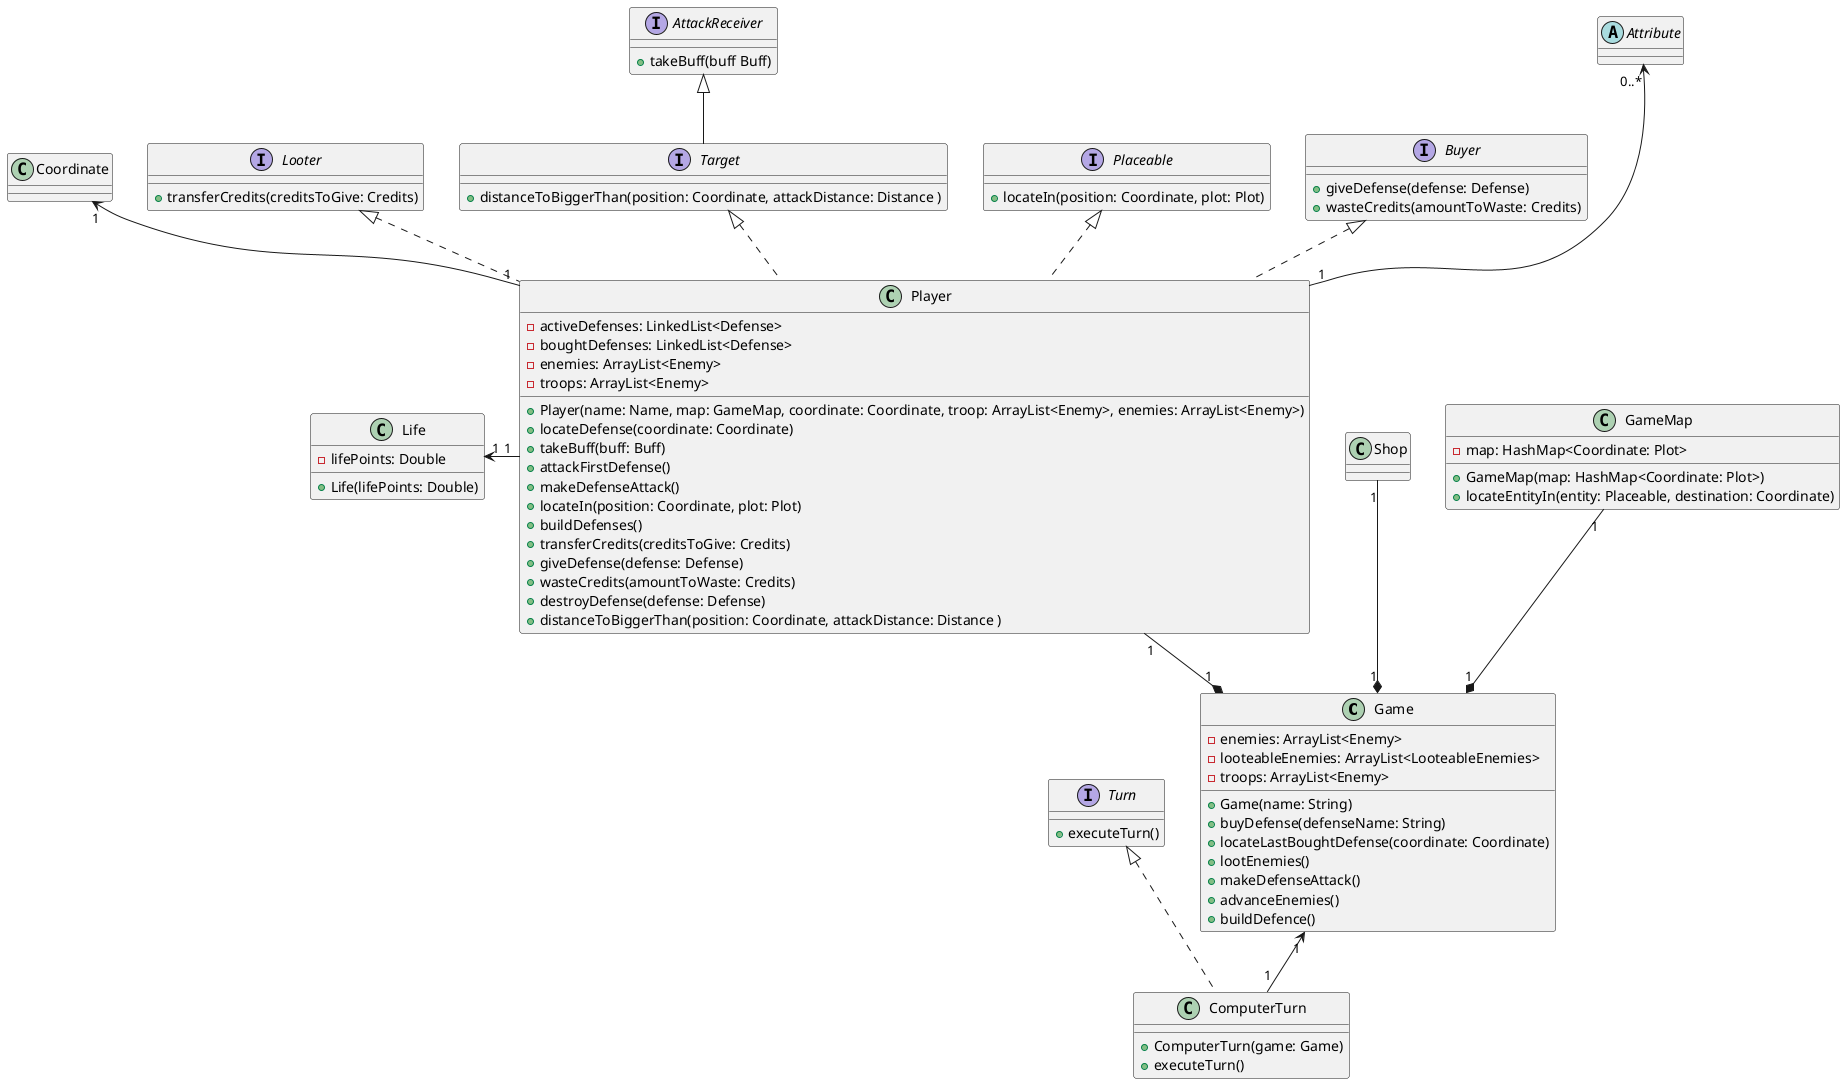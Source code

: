 @startuml
'https://plantuml.com/class-diagram

class Game{

    -enemies: ArrayList<Enemy>
    -looteableEnemies: ArrayList<LooteableEnemies>
    -troops: ArrayList<Enemy>


    +Game(name: String)
    +buyDefense(defenseName: String)
    +locateLastBoughtDefense(coordinate: Coordinate)
    +lootEnemies()
    +makeDefenseAttack()
    +advanceEnemies()
    +buildDefence()

}


class Shop

class Life{

    -lifePoints: Double

    +Life(lifePoints: Double)
}
class Coordinate


class Player{

    -activeDefenses: LinkedList<Defense>
    -boughtDefenses: LinkedList<Defense>
    -enemies: ArrayList<Enemy>
    -troops: ArrayList<Enemy>


    +Player(name: Name, map: GameMap, coordinate: Coordinate, troop: ArrayList<Enemy>, enemies: ArrayList<Enemy>)
    +locateDefense(coordinate: Coordinate)
    +takeBuff(buff: Buff)
    +attackFirstDefense()
    +makeDefenseAttack()
    +locateIn(position: Coordinate, plot: Plot)
    +buildDefenses()
    +transferCredits(creditsToGive: Credits)
    +giveDefense(defense: Defense)
    +wasteCredits(amountToWaste: Credits)
    +destroyDefense(defense: Defense)
    +distanceToBiggerThan(position: Coordinate, attackDistance: Distance )
}
interface Looter{
    + transferCredits(creditsToGive: Credits)
}
interface AttackReceiver{

    +takeBuff(buff Buff)
}

interface Target{
     +distanceToBiggerThan(position: Coordinate, attackDistance: Distance )
}

interface Placeable{
    +locateIn(position: Coordinate, plot: Plot)
}

interface Buyer{
 +giveDefense(defense: Defense)
 +wasteCredits(amountToWaste: Credits)

}

abstract Attribute{
}

AttackReceiver <|-- Target

Target <|.. Player
Placeable <|.. Player
Buyer <|.. Player
Looter <|.. Player
Coordinate "1" <-- "1" Player



Life "1" <- "1" Player
Attribute "0..*" <---"1" Player

class GameMap{

    -map: HashMap<Coordinate: Plot>

    +GameMap(map: HashMap<Coordinate: Plot>)
    +locateEntityIn(entity: Placeable, destination: Coordinate)

}

GameMap "1" --* "1" Game
Player "1" --* "1" Game
Shop "1" --* "1" Game

interface Turn{

    +executeTurn()
}

class ComputerTurn{

    +ComputerTurn(game: Game)
    +executeTurn()
}

Turn <|.. ComputerTurn
Game "1" <-- "1" ComputerTurn





@enduml